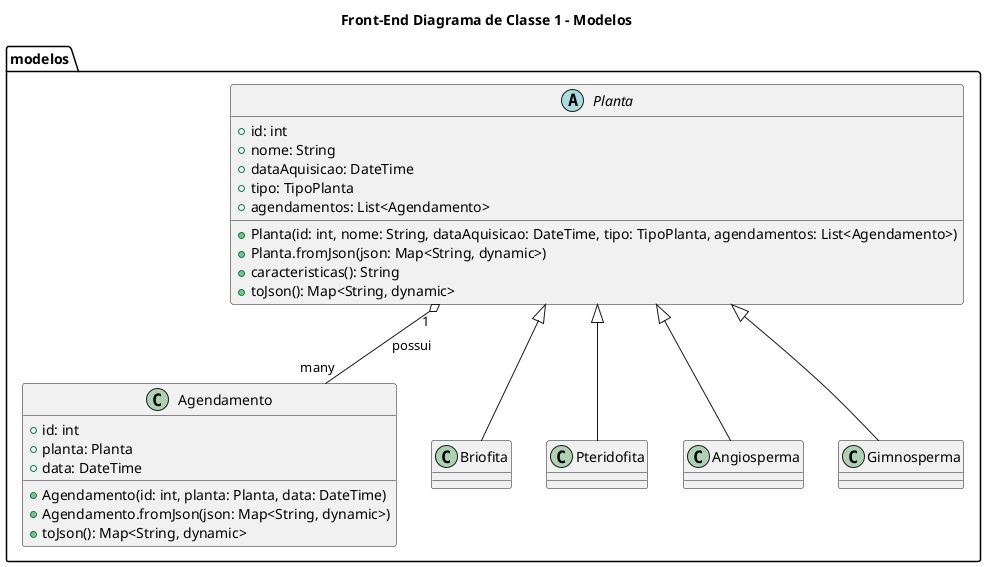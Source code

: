 @startuml Diagrama_Classe_1
title Front-End Diagrama de Classe 1 - Modelos

package modelos {
  
  class Agendamento {
    +id: int
    +planta: Planta
    +data: DateTime
    +Agendamento(id: int, planta: Planta, data: DateTime)
    +Agendamento.fromJson(json: Map<String, dynamic>)
    +toJson(): Map<String, dynamic>
  }

  abstract class Planta {
    +id: int
    +nome: String
    +dataAquisicao: DateTime
    +tipo: TipoPlanta
    +agendamentos: List<Agendamento>
    +Planta(id: int, nome: String, dataAquisicao: DateTime, tipo: TipoPlanta, agendamentos: List<Agendamento>)
    +Planta.fromJson(json: Map<String, dynamic>)
    +caracteristicas(): String
    +toJson(): Map<String, dynamic>
  }
  
  class Briofita
  class Pteridofita
  class Angiosperma
  class Gimnosperma
}

Planta <|-- Briofita
Planta <|-- Pteridofita
Planta <|-- Angiosperma
Planta <|-- Gimnosperma

Planta "1" o-- "many" Agendamento : possui

@enduml
